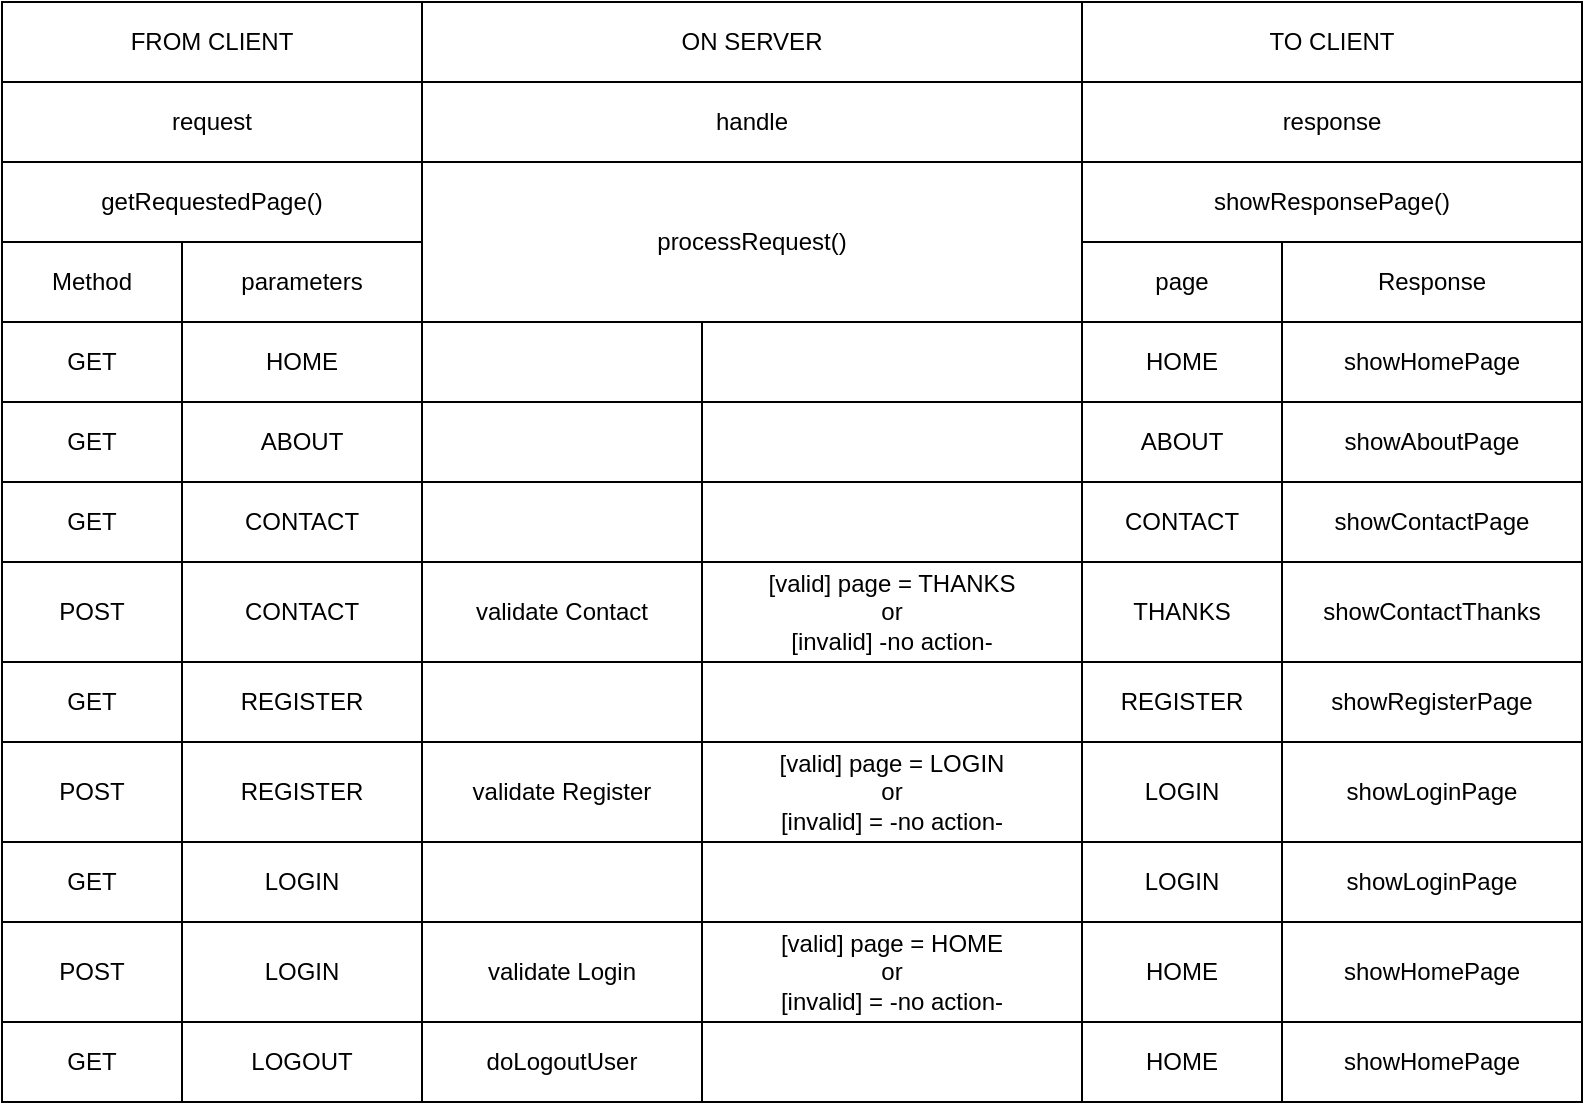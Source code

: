 <mxfile>
    <diagram id="JpqMn5bX47-DPDraAdiC" name="Page-1">
        <mxGraphModel dx="1130" dy="792" grid="1" gridSize="10" guides="1" tooltips="1" connect="1" arrows="1" fold="1" page="1" pageScale="1" pageWidth="850" pageHeight="1100" math="0" shadow="0">
            <root>
                <mxCell id="0"/>
                <mxCell id="1" parent="0"/>
                <mxCell id="3" value="FROM CLIENT" style="rounded=0;whiteSpace=wrap;html=1;" parent="1" vertex="1">
                    <mxGeometry x="10" y="80" width="210" height="40" as="geometry"/>
                </mxCell>
                <mxCell id="4" value="ON SERVER" style="rounded=0;whiteSpace=wrap;html=1;" parent="1" vertex="1">
                    <mxGeometry x="220" y="80" width="330" height="40" as="geometry"/>
                </mxCell>
                <mxCell id="5" value="TO CLIENT" style="rounded=0;whiteSpace=wrap;html=1;" parent="1" vertex="1">
                    <mxGeometry x="550" y="80" width="250" height="40" as="geometry"/>
                </mxCell>
                <mxCell id="6" value="request" style="rounded=0;whiteSpace=wrap;html=1;" parent="1" vertex="1">
                    <mxGeometry x="10" y="120" width="210" height="40" as="geometry"/>
                </mxCell>
                <mxCell id="7" value="handle" style="rounded=0;whiteSpace=wrap;html=1;" parent="1" vertex="1">
                    <mxGeometry x="220" y="120" width="330" height="40" as="geometry"/>
                </mxCell>
                <mxCell id="8" value="response" style="rounded=0;whiteSpace=wrap;html=1;" parent="1" vertex="1">
                    <mxGeometry x="550" y="120" width="250" height="40" as="geometry"/>
                </mxCell>
                <mxCell id="9" value="Method" style="rounded=0;whiteSpace=wrap;html=1;" parent="1" vertex="1">
                    <mxGeometry x="10" y="200" width="90" height="40" as="geometry"/>
                </mxCell>
                <mxCell id="10" value="parameters" style="rounded=0;whiteSpace=wrap;html=1;" parent="1" vertex="1">
                    <mxGeometry x="100" y="200" width="120" height="40" as="geometry"/>
                </mxCell>
                <mxCell id="11" value="getRequestedPage()" style="rounded=0;whiteSpace=wrap;html=1;" parent="1" vertex="1">
                    <mxGeometry x="10" y="160" width="210" height="40" as="geometry"/>
                </mxCell>
                <mxCell id="12" value="processRequest()" style="rounded=0;whiteSpace=wrap;html=1;" parent="1" vertex="1">
                    <mxGeometry x="220" y="160" width="330" height="80" as="geometry"/>
                </mxCell>
                <mxCell id="13" value="showResponsePage()" style="rounded=0;whiteSpace=wrap;html=1;" parent="1" vertex="1">
                    <mxGeometry x="550" y="160" width="250" height="40" as="geometry"/>
                </mxCell>
                <mxCell id="14" value="page" style="rounded=0;whiteSpace=wrap;html=1;" parent="1" vertex="1">
                    <mxGeometry x="550" y="200" width="100" height="40" as="geometry"/>
                </mxCell>
                <mxCell id="15" value="Response" style="rounded=0;whiteSpace=wrap;html=1;" parent="1" vertex="1">
                    <mxGeometry x="650" y="200" width="150" height="40" as="geometry"/>
                </mxCell>
                <mxCell id="18" value="GET" style="rounded=0;whiteSpace=wrap;html=1;" parent="1" vertex="1">
                    <mxGeometry x="10" y="240" width="90" height="40" as="geometry"/>
                </mxCell>
                <mxCell id="19" value="HOME" style="rounded=0;whiteSpace=wrap;html=1;" parent="1" vertex="1">
                    <mxGeometry x="100" y="240" width="120" height="40" as="geometry"/>
                </mxCell>
                <mxCell id="20" value="" style="rounded=0;whiteSpace=wrap;html=1;" parent="1" vertex="1">
                    <mxGeometry x="220" y="240" width="140" height="40" as="geometry"/>
                </mxCell>
                <mxCell id="21" value="" style="rounded=0;whiteSpace=wrap;html=1;" parent="1" vertex="1">
                    <mxGeometry x="360" y="240" width="190" height="40" as="geometry"/>
                </mxCell>
                <mxCell id="22" value="HOME" style="rounded=0;whiteSpace=wrap;html=1;" parent="1" vertex="1">
                    <mxGeometry x="550" y="240" width="100" height="40" as="geometry"/>
                </mxCell>
                <mxCell id="23" value="showHomePage" style="rounded=0;whiteSpace=wrap;html=1;" parent="1" vertex="1">
                    <mxGeometry x="650" y="240" width="150" height="40" as="geometry"/>
                </mxCell>
                <mxCell id="24" value="GET" style="rounded=0;whiteSpace=wrap;html=1;" parent="1" vertex="1">
                    <mxGeometry x="10" y="280" width="90" height="40" as="geometry"/>
                </mxCell>
                <mxCell id="25" value="ABOUT" style="rounded=0;whiteSpace=wrap;html=1;" parent="1" vertex="1">
                    <mxGeometry x="100" y="280" width="120" height="40" as="geometry"/>
                </mxCell>
                <mxCell id="26" value="" style="rounded=0;whiteSpace=wrap;html=1;" parent="1" vertex="1">
                    <mxGeometry x="220" y="280" width="140" height="40" as="geometry"/>
                </mxCell>
                <mxCell id="27" value="" style="rounded=0;whiteSpace=wrap;html=1;" parent="1" vertex="1">
                    <mxGeometry x="360" y="280" width="190" height="40" as="geometry"/>
                </mxCell>
                <mxCell id="28" value="ABOUT" style="rounded=0;whiteSpace=wrap;html=1;" parent="1" vertex="1">
                    <mxGeometry x="550" y="280" width="100" height="40" as="geometry"/>
                </mxCell>
                <mxCell id="29" value="showAboutPage" style="rounded=0;whiteSpace=wrap;html=1;" parent="1" vertex="1">
                    <mxGeometry x="650" y="280" width="150" height="40" as="geometry"/>
                </mxCell>
                <mxCell id="30" value="GET" style="rounded=0;whiteSpace=wrap;html=1;" parent="1" vertex="1">
                    <mxGeometry x="10" y="320" width="90" height="40" as="geometry"/>
                </mxCell>
                <mxCell id="31" value="CONTACT" style="rounded=0;whiteSpace=wrap;html=1;" parent="1" vertex="1">
                    <mxGeometry x="100" y="320" width="120" height="40" as="geometry"/>
                </mxCell>
                <mxCell id="32" value="" style="rounded=0;whiteSpace=wrap;html=1;" parent="1" vertex="1">
                    <mxGeometry x="220" y="320" width="140" height="40" as="geometry"/>
                </mxCell>
                <mxCell id="33" value="" style="rounded=0;whiteSpace=wrap;html=1;" parent="1" vertex="1">
                    <mxGeometry x="360" y="320" width="190" height="40" as="geometry"/>
                </mxCell>
                <mxCell id="34" value="CONTACT" style="rounded=0;whiteSpace=wrap;html=1;" parent="1" vertex="1">
                    <mxGeometry x="550" y="320" width="100" height="40" as="geometry"/>
                </mxCell>
                <mxCell id="35" value="showContactPage" style="rounded=0;whiteSpace=wrap;html=1;" parent="1" vertex="1">
                    <mxGeometry x="650" y="320" width="150" height="40" as="geometry"/>
                </mxCell>
                <mxCell id="36" value="POST" style="rounded=0;whiteSpace=wrap;html=1;" parent="1" vertex="1">
                    <mxGeometry x="10" y="360" width="90" height="50" as="geometry"/>
                </mxCell>
                <mxCell id="37" value="CONTACT" style="rounded=0;whiteSpace=wrap;html=1;" parent="1" vertex="1">
                    <mxGeometry x="100" y="360" width="120" height="50" as="geometry"/>
                </mxCell>
                <mxCell id="38" value="validate Contact" style="rounded=0;whiteSpace=wrap;html=1;" parent="1" vertex="1">
                    <mxGeometry x="220" y="360" width="140" height="50" as="geometry"/>
                </mxCell>
                <mxCell id="39" value="[valid] page = THANKS&lt;br&gt;or&lt;br&gt;[invalid] -no action-" style="rounded=0;whiteSpace=wrap;html=1;" parent="1" vertex="1">
                    <mxGeometry x="360" y="360" width="190" height="50" as="geometry"/>
                </mxCell>
                <mxCell id="40" value="THANKS" style="rounded=0;whiteSpace=wrap;html=1;" parent="1" vertex="1">
                    <mxGeometry x="550" y="360" width="100" height="50" as="geometry"/>
                </mxCell>
                <mxCell id="41" value="showContactThanks" style="rounded=0;whiteSpace=wrap;html=1;" parent="1" vertex="1">
                    <mxGeometry x="650" y="360" width="150" height="50" as="geometry"/>
                </mxCell>
                <mxCell id="42" value="GET" style="rounded=0;whiteSpace=wrap;html=1;" parent="1" vertex="1">
                    <mxGeometry x="10" y="410" width="90" height="40" as="geometry"/>
                </mxCell>
                <mxCell id="43" value="REGISTER&lt;span style=&quot;color: rgba(0, 0, 0, 0); font-family: monospace; font-size: 0px; text-align: start;&quot;&gt;%3CmxGraphModel%3E%3Croot%3E%3CmxCell%20id%3D%220%22%2F%3E%3CmxCell%20id%3D%221%22%20parent%3D%220%22%2F%3E%3CmxCell%20id%3D%222%22%20value%3D%22GET%22%20style%3D%22rounded%3D0%3BwhiteSpace%3Dwrap%3Bhtml%3D1%3B%22%20vertex%3D%221%22%20parent%3D%221%22%3E%3CmxGeometry%20x%3D%2210%22%20y%3D%22240%22%20width%3D%2290%22%20height%3D%2240%22%20as%3D%22geometry%22%2F%3E%3C%2FmxCell%3E%3CmxCell%20id%3D%223%22%20value%3D%22%22%20style%3D%22rounded%3D0%3BwhiteSpace%3Dwrap%3Bhtml%3D1%3B%22%20vertex%3D%221%22%20parent%3D%221%22%3E%3CmxGeometry%20x%3D%22100%22%20y%3D%22240%22%20width%3D%22120%22%20height%3D%2240%22%20as%3D%22geometry%22%2F%3E%3C%2FmxCell%3E%3CmxCell%20id%3D%224%22%20value%3D%22%22%20style%3D%22rounded%3D0%3BwhiteSpace%3Dwrap%3Bhtml%3D1%3B%22%20vertex%3D%221%22%20parent%3D%221%22%3E%3CmxGeometry%20x%3D%22220%22%20y%3D%22240%22%20width%3D%22140%22%20height%3D%2240%22%20as%3D%22geometry%22%2F%3E%3C%2FmxCell%3E%3CmxCell%20id%3D%225%22%20value%3D%22%22%20style%3D%22rounded%3D0%3BwhiteSpace%3Dwrap%3Bhtml%3D1%3B%22%20vertex%3D%221%22%20parent%3D%221%22%3E%3CmxGeometry%20x%3D%22360%22%20y%3D%22240%22%20width%3D%22190%22%20height%3D%2240%22%20as%3D%22geometry%22%2F%3E%3C%2FmxCell%3E%3CmxCell%20id%3D%226%22%20value%3D%22%22%20style%3D%22rounded%3D0%3BwhiteSpace%3Dwrap%3Bhtml%3D1%3B%22%20vertex%3D%221%22%20parent%3D%221%22%3E%3CmxGeometry%20x%3D%22550%22%20y%3D%22240%22%20width%3D%22100%22%20height%3D%2240%22%20as%3D%22geometry%22%2F%3E%3C%2FmxCell%3E%3CmxCell%20id%3D%227%22%20value%3D%22%22%20style%3D%22rounded%3D0%3BwhiteSpace%3Dwrap%3Bhtml%3D1%3B%22%20vertex%3D%221%22%20parent%3D%221%22%3E%3CmxGeometry%20x%3D%22650%22%20y%3D%22240%22%20width%3D%22150%22%20height%3D%2240%22%20as%3D%22geometry%22%2F%3E%3C%2FmxCell%3E%3C%2Froot%3E%3C%2FmxGraphModel%3E&lt;/span&gt;" style="rounded=0;whiteSpace=wrap;html=1;" parent="1" vertex="1">
                    <mxGeometry x="100" y="410" width="120" height="40" as="geometry"/>
                </mxCell>
                <mxCell id="44" value="" style="rounded=0;whiteSpace=wrap;html=1;" parent="1" vertex="1">
                    <mxGeometry x="220" y="410" width="140" height="40" as="geometry"/>
                </mxCell>
                <mxCell id="45" value="" style="rounded=0;whiteSpace=wrap;html=1;" parent="1" vertex="1">
                    <mxGeometry x="360" y="410" width="190" height="40" as="geometry"/>
                </mxCell>
                <mxCell id="46" value="REGISTER" style="rounded=0;whiteSpace=wrap;html=1;" parent="1" vertex="1">
                    <mxGeometry x="550" y="410" width="100" height="40" as="geometry"/>
                </mxCell>
                <mxCell id="47" value="showRegisterPage" style="rounded=0;whiteSpace=wrap;html=1;" parent="1" vertex="1">
                    <mxGeometry x="650" y="410" width="150" height="40" as="geometry"/>
                </mxCell>
                <mxCell id="48" value="POST" style="rounded=0;whiteSpace=wrap;html=1;" parent="1" vertex="1">
                    <mxGeometry x="10" y="450" width="90" height="50" as="geometry"/>
                </mxCell>
                <mxCell id="49" value="REGISTER" style="rounded=0;whiteSpace=wrap;html=1;" parent="1" vertex="1">
                    <mxGeometry x="100" y="450" width="120" height="50" as="geometry"/>
                </mxCell>
                <mxCell id="50" value="validate Register" style="rounded=0;whiteSpace=wrap;html=1;" parent="1" vertex="1">
                    <mxGeometry x="220" y="450" width="140" height="50" as="geometry"/>
                </mxCell>
                <mxCell id="51" value="[valid] page = LOGIN&lt;br&gt;or&lt;br&gt;[invalid] = -no action-" style="rounded=0;whiteSpace=wrap;html=1;" parent="1" vertex="1">
                    <mxGeometry x="360" y="450" width="190" height="50" as="geometry"/>
                </mxCell>
                <mxCell id="52" value="LOGIN" style="rounded=0;whiteSpace=wrap;html=1;" parent="1" vertex="1">
                    <mxGeometry x="550" y="450" width="100" height="50" as="geometry"/>
                </mxCell>
                <mxCell id="53" value="showLoginPage" style="rounded=0;whiteSpace=wrap;html=1;" parent="1" vertex="1">
                    <mxGeometry x="650" y="450" width="150" height="50" as="geometry"/>
                </mxCell>
                <mxCell id="54" value="GET" style="rounded=0;whiteSpace=wrap;html=1;" parent="1" vertex="1">
                    <mxGeometry x="10" y="500" width="90" height="40" as="geometry"/>
                </mxCell>
                <mxCell id="55" value="LOGIN" style="rounded=0;whiteSpace=wrap;html=1;" parent="1" vertex="1">
                    <mxGeometry x="100" y="500" width="120" height="40" as="geometry"/>
                </mxCell>
                <mxCell id="56" value="" style="rounded=0;whiteSpace=wrap;html=1;" parent="1" vertex="1">
                    <mxGeometry x="220" y="500" width="140" height="40" as="geometry"/>
                </mxCell>
                <mxCell id="57" value="" style="rounded=0;whiteSpace=wrap;html=1;" parent="1" vertex="1">
                    <mxGeometry x="360" y="500" width="190" height="40" as="geometry"/>
                </mxCell>
                <mxCell id="58" value="LOGIN" style="rounded=0;whiteSpace=wrap;html=1;" parent="1" vertex="1">
                    <mxGeometry x="550" y="500" width="100" height="40" as="geometry"/>
                </mxCell>
                <mxCell id="59" value="showLoginPage" style="rounded=0;whiteSpace=wrap;html=1;" parent="1" vertex="1">
                    <mxGeometry x="650" y="500" width="150" height="40" as="geometry"/>
                </mxCell>
                <mxCell id="60" value="POST" style="rounded=0;whiteSpace=wrap;html=1;" parent="1" vertex="1">
                    <mxGeometry x="10" y="540" width="90" height="50" as="geometry"/>
                </mxCell>
                <mxCell id="61" value="LOGIN" style="rounded=0;whiteSpace=wrap;html=1;" parent="1" vertex="1">
                    <mxGeometry x="100" y="540" width="120" height="50" as="geometry"/>
                </mxCell>
                <mxCell id="62" value="validate Login" style="rounded=0;whiteSpace=wrap;html=1;" parent="1" vertex="1">
                    <mxGeometry x="220" y="540" width="140" height="50" as="geometry"/>
                </mxCell>
                <mxCell id="63" value="[valid] page = HOME&lt;br&gt;or&lt;br&gt;[invalid] = -no action-" style="rounded=0;whiteSpace=wrap;html=1;" parent="1" vertex="1">
                    <mxGeometry x="360" y="540" width="190" height="50" as="geometry"/>
                </mxCell>
                <mxCell id="64" value="HOME" style="rounded=0;whiteSpace=wrap;html=1;" parent="1" vertex="1">
                    <mxGeometry x="550" y="540" width="100" height="50" as="geometry"/>
                </mxCell>
                <mxCell id="65" value="showHomePage" style="rounded=0;whiteSpace=wrap;html=1;" parent="1" vertex="1">
                    <mxGeometry x="650" y="540" width="150" height="50" as="geometry"/>
                </mxCell>
                <mxCell id="66" value="GET" style="rounded=0;whiteSpace=wrap;html=1;" vertex="1" parent="1">
                    <mxGeometry x="10" y="590" width="90" height="40" as="geometry"/>
                </mxCell>
                <mxCell id="67" value="LOGOUT" style="rounded=0;whiteSpace=wrap;html=1;" vertex="1" parent="1">
                    <mxGeometry x="100" y="590" width="120" height="40" as="geometry"/>
                </mxCell>
                <mxCell id="68" value="doLogoutUser" style="rounded=0;whiteSpace=wrap;html=1;" vertex="1" parent="1">
                    <mxGeometry x="220" y="590" width="140" height="40" as="geometry"/>
                </mxCell>
                <mxCell id="69" value="" style="rounded=0;whiteSpace=wrap;html=1;" vertex="1" parent="1">
                    <mxGeometry x="360" y="590" width="190" height="40" as="geometry"/>
                </mxCell>
                <mxCell id="70" value="HOME" style="rounded=0;whiteSpace=wrap;html=1;" vertex="1" parent="1">
                    <mxGeometry x="550" y="590" width="100" height="40" as="geometry"/>
                </mxCell>
                <mxCell id="71" value="showHomePage" style="rounded=0;whiteSpace=wrap;html=1;" vertex="1" parent="1">
                    <mxGeometry x="650" y="590" width="150" height="40" as="geometry"/>
                </mxCell>
            </root>
        </mxGraphModel>
    </diagram>
</mxfile>